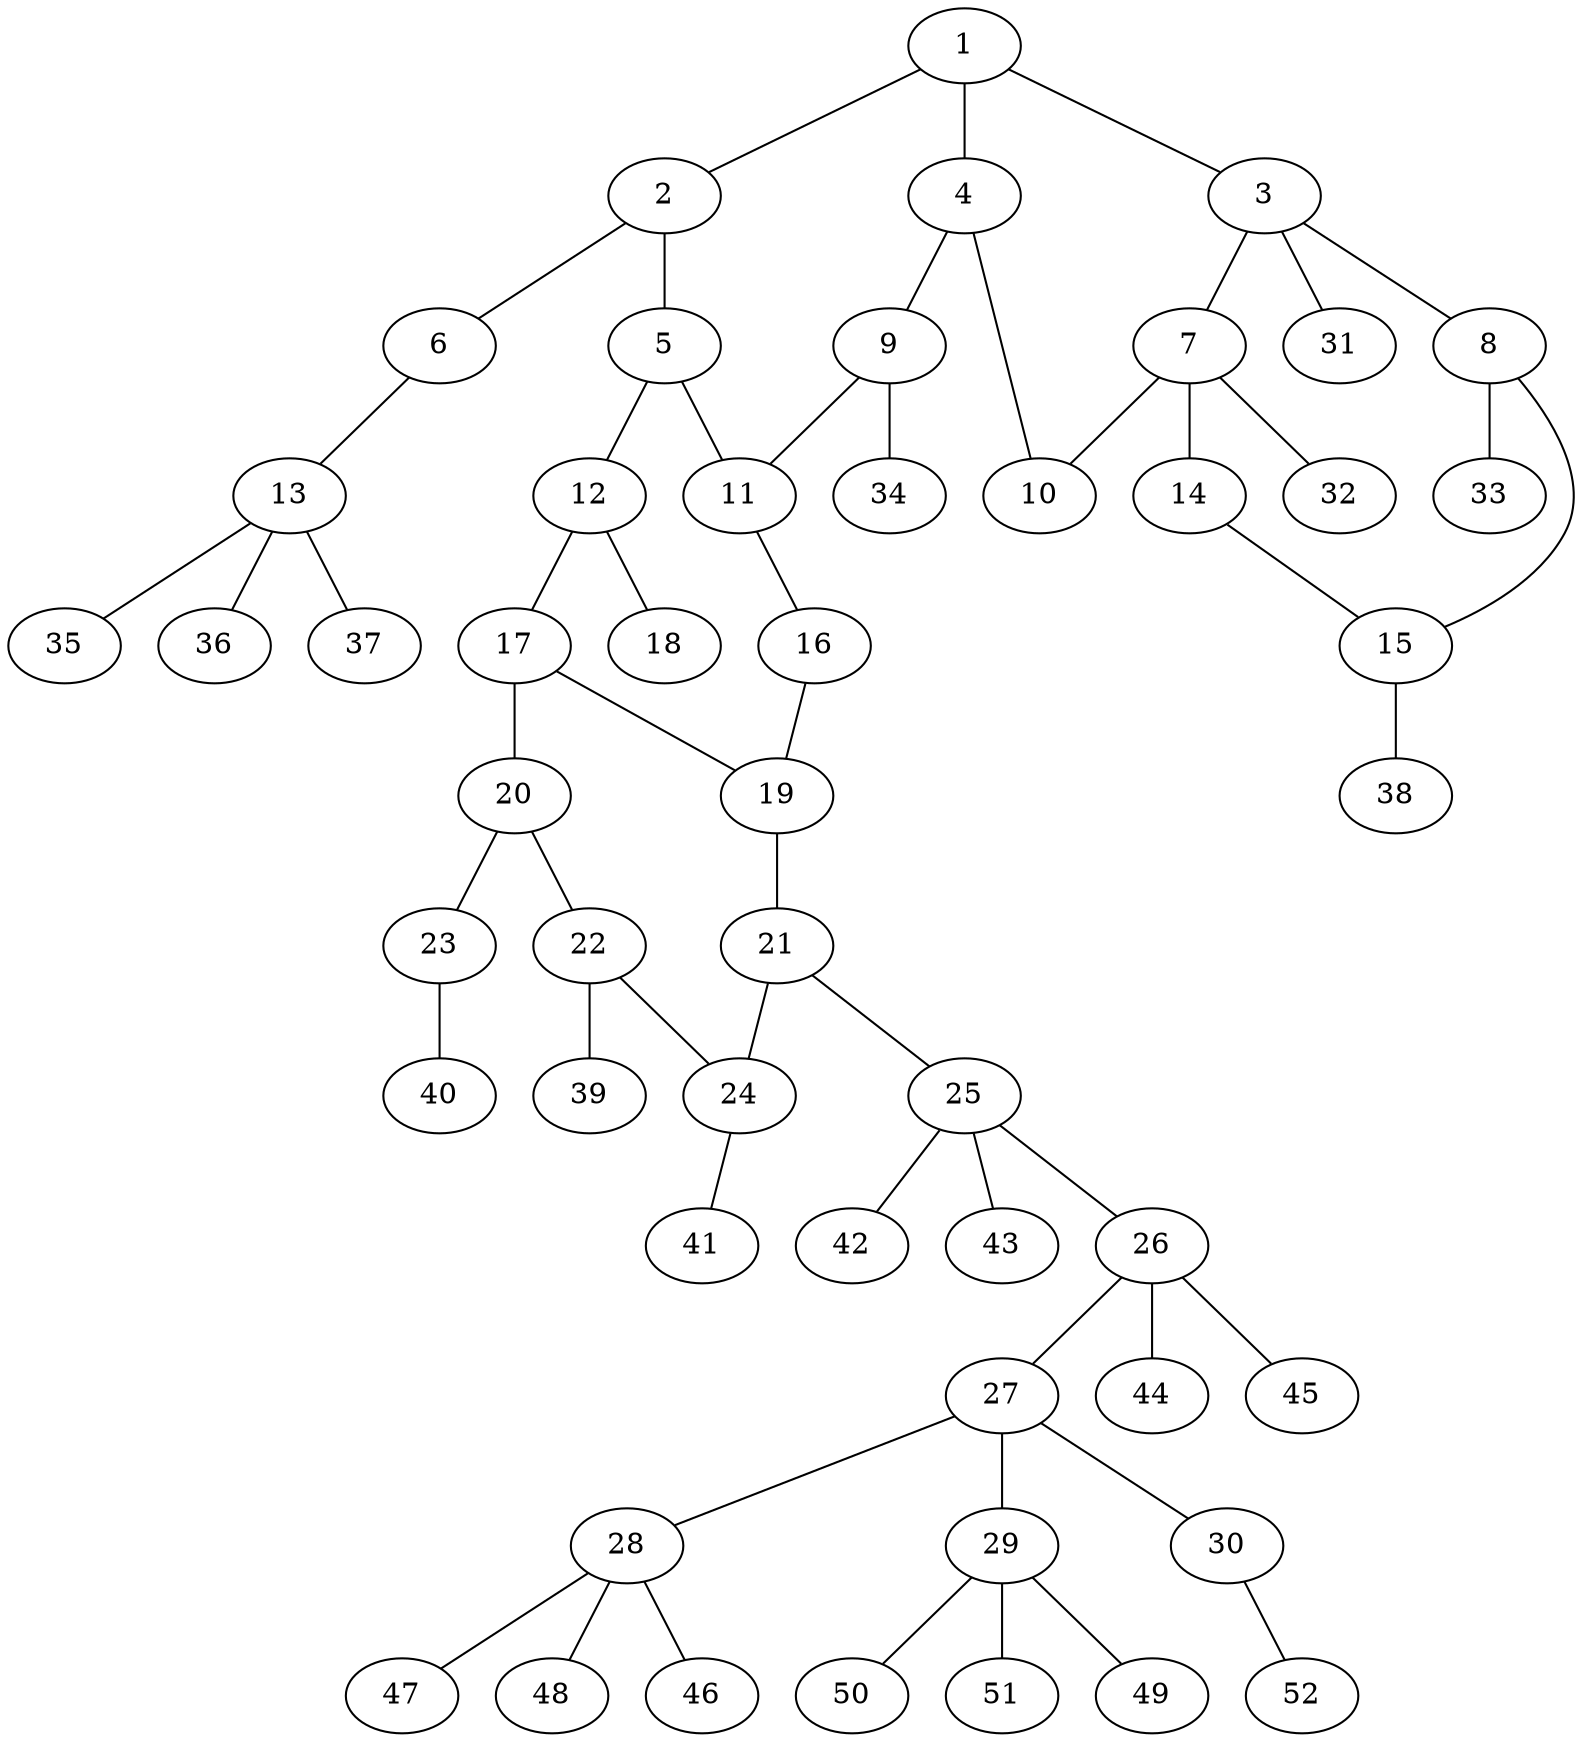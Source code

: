 graph molecule_1727 {
	1	 [chem=C];
	2	 [chem=C];
	1 -- 2	 [valence=2];
	3	 [chem=C];
	1 -- 3	 [valence=1];
	4	 [chem=C];
	1 -- 4	 [valence=1];
	5	 [chem=C];
	2 -- 5	 [valence=1];
	6	 [chem=O];
	2 -- 6	 [valence=1];
	7	 [chem=C];
	3 -- 7	 [valence=1];
	8	 [chem=C];
	3 -- 8	 [valence=1];
	31	 [chem=H];
	3 -- 31	 [valence=1];
	9	 [chem=C];
	4 -- 9	 [valence=2];
	10	 [chem=O];
	4 -- 10	 [valence=1];
	11	 [chem=C];
	5 -- 11	 [valence=2];
	12	 [chem=C];
	5 -- 12	 [valence=1];
	13	 [chem=C];
	6 -- 13	 [valence=1];
	7 -- 10	 [valence=1];
	14	 [chem=O];
	7 -- 14	 [valence=1];
	32	 [chem=H];
	7 -- 32	 [valence=1];
	15	 [chem=C];
	8 -- 15	 [valence=2];
	33	 [chem=H];
	8 -- 33	 [valence=1];
	9 -- 11	 [valence=1];
	34	 [chem=H];
	9 -- 34	 [valence=1];
	16	 [chem=O];
	11 -- 16	 [valence=1];
	17	 [chem=C];
	12 -- 17	 [valence=1];
	18	 [chem=O];
	12 -- 18	 [valence=2];
	35	 [chem=H];
	13 -- 35	 [valence=1];
	36	 [chem=H];
	13 -- 36	 [valence=1];
	37	 [chem=H];
	13 -- 37	 [valence=1];
	14 -- 15	 [valence=1];
	38	 [chem=H];
	15 -- 38	 [valence=1];
	19	 [chem=C];
	16 -- 19	 [valence=1];
	17 -- 19	 [valence=2];
	20	 [chem=C];
	17 -- 20	 [valence=1];
	21	 [chem=C];
	19 -- 21	 [valence=1];
	22	 [chem=C];
	20 -- 22	 [valence=2];
	23	 [chem=O];
	20 -- 23	 [valence=1];
	24	 [chem=C];
	21 -- 24	 [valence=2];
	25	 [chem=C];
	21 -- 25	 [valence=1];
	22 -- 24	 [valence=1];
	39	 [chem=H];
	22 -- 39	 [valence=1];
	40	 [chem=H];
	23 -- 40	 [valence=1];
	41	 [chem=H];
	24 -- 41	 [valence=1];
	26	 [chem=C];
	25 -- 26	 [valence=1];
	42	 [chem=H];
	25 -- 42	 [valence=1];
	43	 [chem=H];
	25 -- 43	 [valence=1];
	27	 [chem=C];
	26 -- 27	 [valence=1];
	44	 [chem=H];
	26 -- 44	 [valence=1];
	45	 [chem=H];
	26 -- 45	 [valence=1];
	28	 [chem=C];
	27 -- 28	 [valence=1];
	29	 [chem=C];
	27 -- 29	 [valence=1];
	30	 [chem=O];
	27 -- 30	 [valence=1];
	46	 [chem=H];
	28 -- 46	 [valence=1];
	47	 [chem=H];
	28 -- 47	 [valence=1];
	48	 [chem=H];
	28 -- 48	 [valence=1];
	49	 [chem=H];
	29 -- 49	 [valence=1];
	50	 [chem=H];
	29 -- 50	 [valence=1];
	51	 [chem=H];
	29 -- 51	 [valence=1];
	52	 [chem=H];
	30 -- 52	 [valence=1];
}
